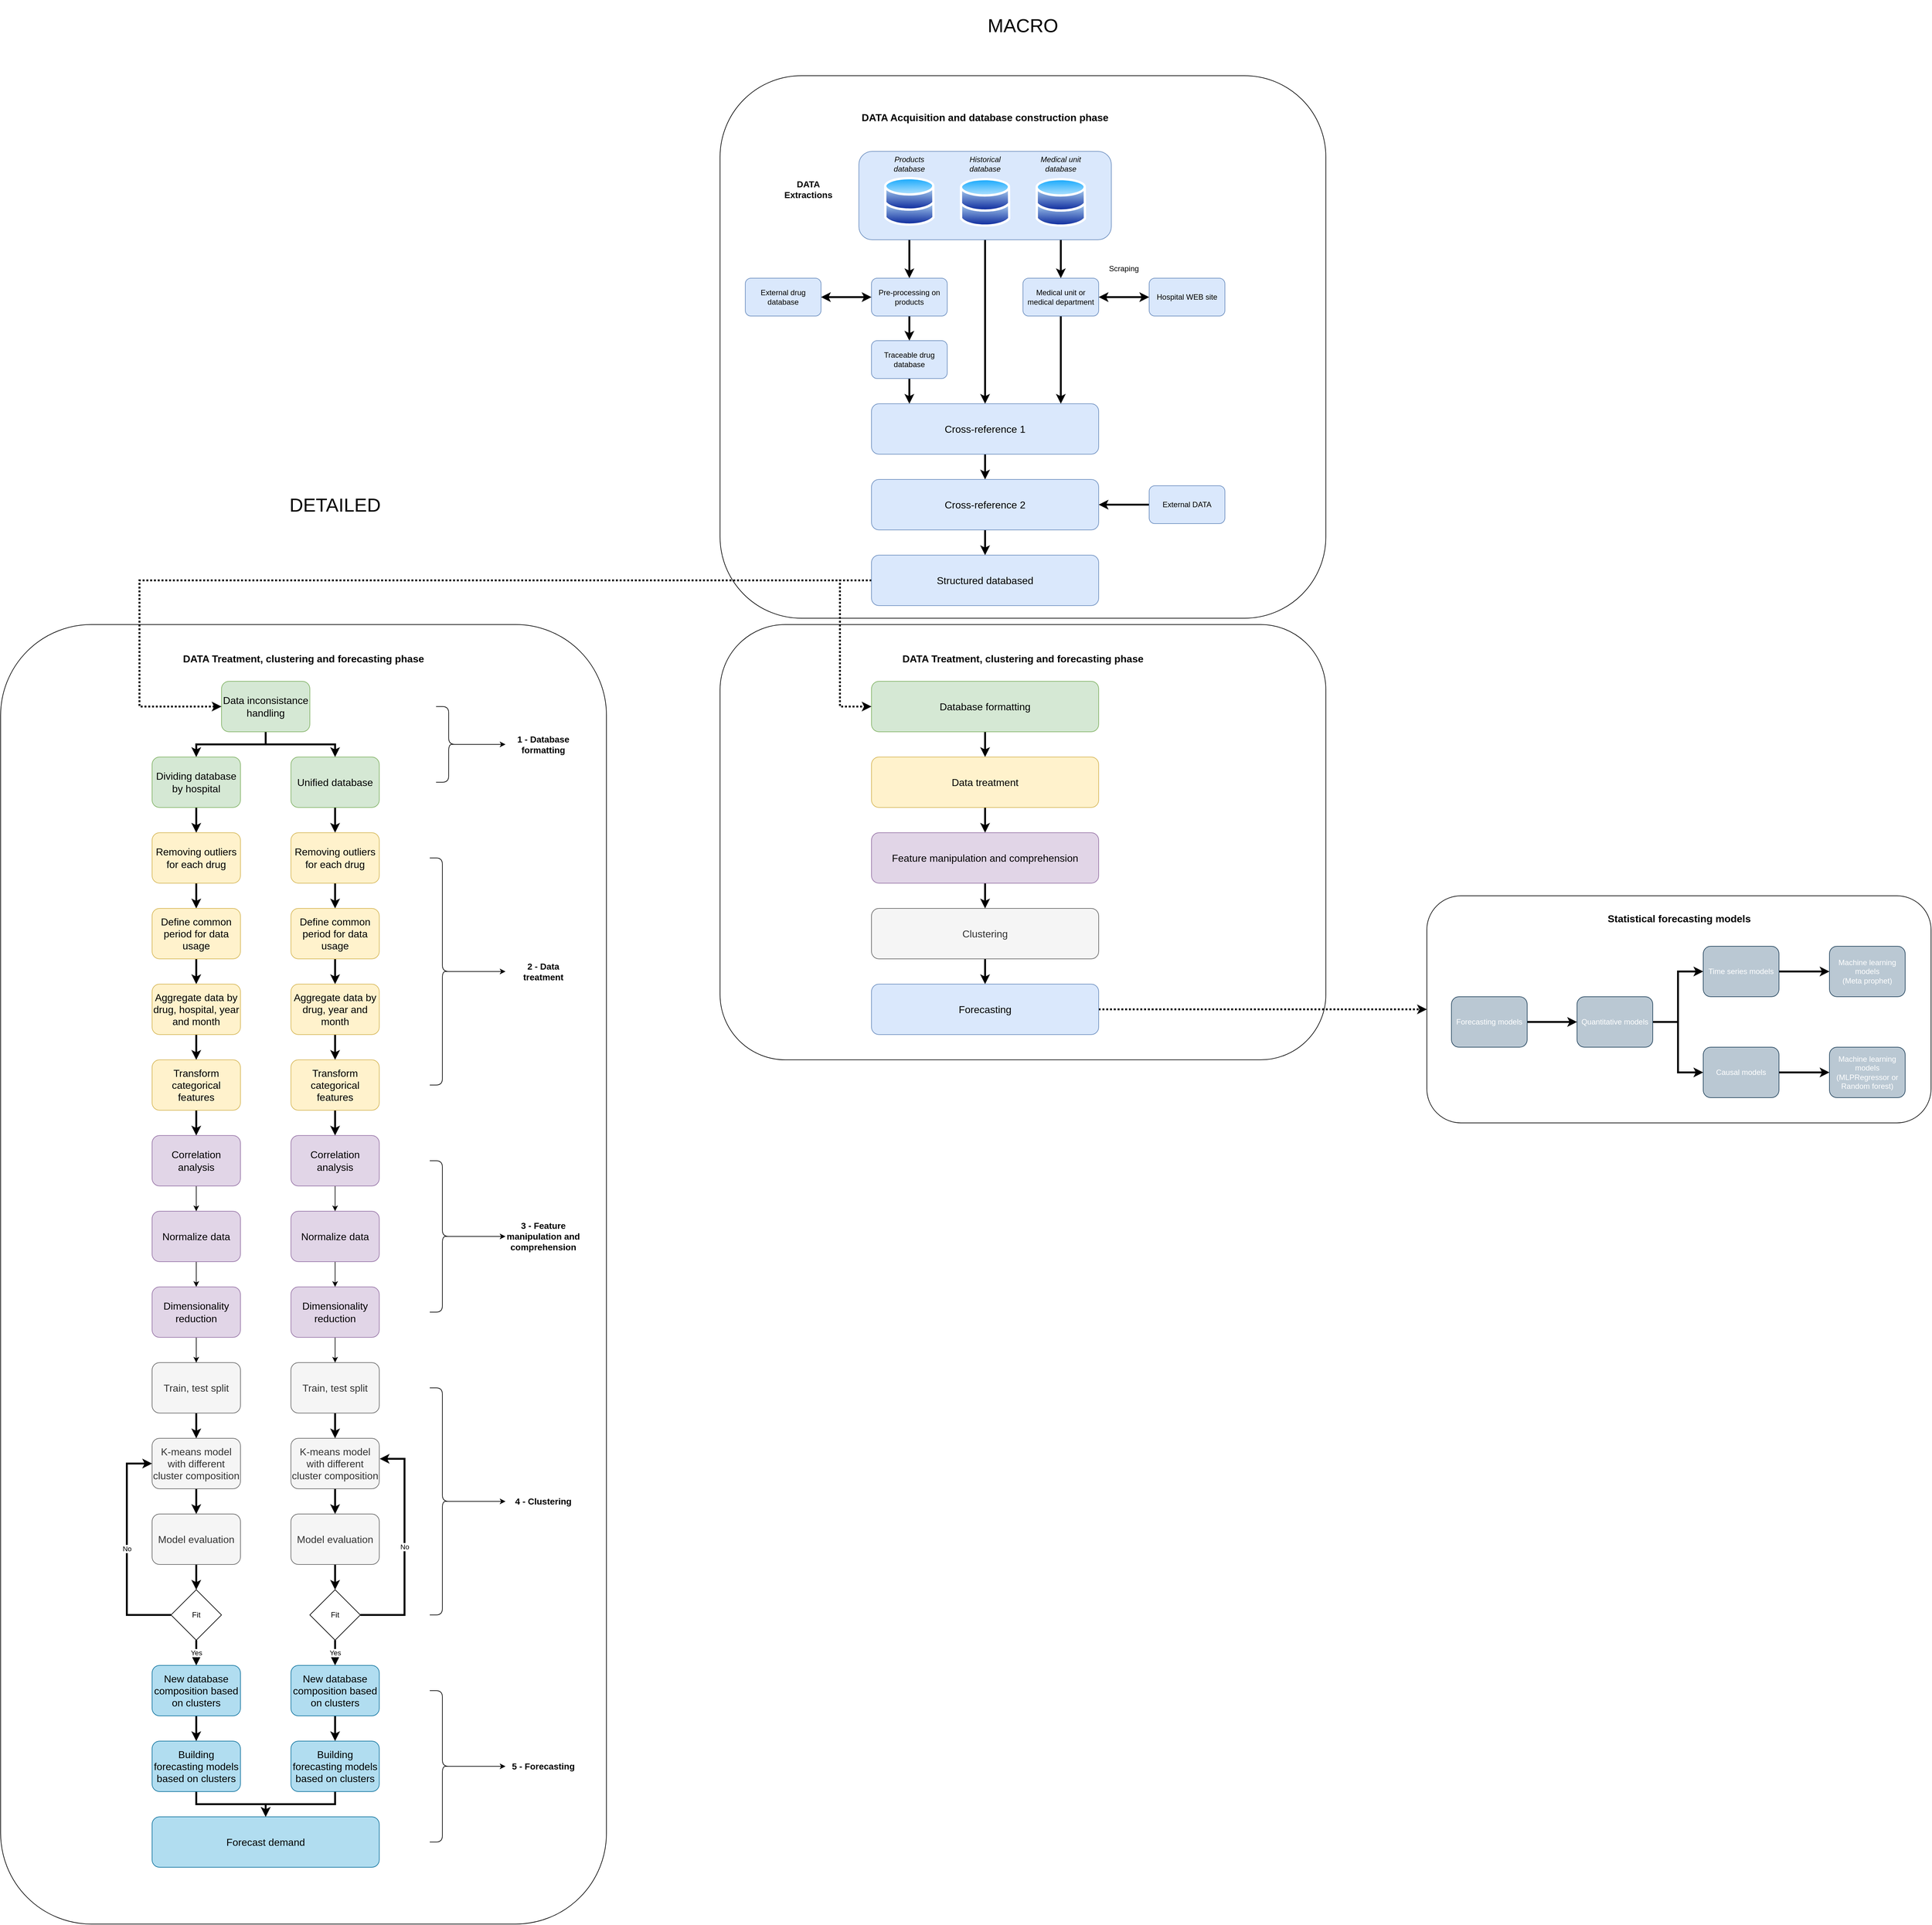 <mxfile version="21.3.8" type="github">
  <diagram name="Page-1" id="t-_hDB9_bV7U9jZggCBl">
    <mxGraphModel dx="3187" dy="2867" grid="1" gridSize="10" guides="1" tooltips="1" connect="1" arrows="1" fold="1" page="1" pageScale="1" pageWidth="827" pageHeight="1169" math="0" shadow="0">
      <root>
        <mxCell id="0" />
        <mxCell id="1" parent="0" />
        <mxCell id="yNCobiBItM3J3ok3ksJP-16" value="" style="rounded=1;whiteSpace=wrap;html=1;" vertex="1" parent="1">
          <mxGeometry x="2400" y="1340" width="799" height="360" as="geometry" />
        </mxCell>
        <mxCell id="TOSCLhitm1Dqb9ZpTsh4-42" value="" style="rounded=1;whiteSpace=wrap;html=1;" parent="1" vertex="1">
          <mxGeometry x="1280" y="910" width="960" height="690" as="geometry" />
        </mxCell>
        <mxCell id="SHqvhm3qR2kiJbIXEdHi-139" value="" style="rounded=1;whiteSpace=wrap;html=1;" parent="1" vertex="1">
          <mxGeometry x="140" y="910" width="960" height="2060" as="geometry" />
        </mxCell>
        <mxCell id="SHqvhm3qR2kiJbIXEdHi-40" style="edgeStyle=orthogonalEdgeStyle;rounded=0;orthogonalLoop=1;jettySize=auto;html=1;entryX=0.5;entryY=0;entryDx=0;entryDy=0;strokeWidth=3;" parent="1" source="SHqvhm3qR2kiJbIXEdHi-19" target="SHqvhm3qR2kiJbIXEdHi-35" edge="1">
          <mxGeometry relative="1" as="geometry" />
        </mxCell>
        <mxCell id="SHqvhm3qR2kiJbIXEdHi-19" value="Dividing database by hospital" style="rounded=1;whiteSpace=wrap;html=1;fontSize=16;fillColor=#d5e8d4;strokeColor=#82b366;" parent="1" vertex="1">
          <mxGeometry x="380" y="1120" width="140" height="80" as="geometry" />
        </mxCell>
        <mxCell id="SHqvhm3qR2kiJbIXEdHi-46" style="edgeStyle=orthogonalEdgeStyle;rounded=0;orthogonalLoop=1;jettySize=auto;html=1;strokeWidth=3;" parent="1" source="SHqvhm3qR2kiJbIXEdHi-29" target="SHqvhm3qR2kiJbIXEdHi-38" edge="1">
          <mxGeometry relative="1" as="geometry" />
        </mxCell>
        <mxCell id="SHqvhm3qR2kiJbIXEdHi-29" value="Unified database" style="rounded=1;whiteSpace=wrap;html=1;fontSize=16;fillColor=#d5e8d4;strokeColor=#82b366;" parent="1" vertex="1">
          <mxGeometry x="600" y="1120" width="140" height="80" as="geometry" />
        </mxCell>
        <mxCell id="SHqvhm3qR2kiJbIXEdHi-31" style="edgeStyle=orthogonalEdgeStyle;rounded=0;orthogonalLoop=1;jettySize=auto;html=1;exitX=0.5;exitY=1;exitDx=0;exitDy=0;" parent="1" source="SHqvhm3qR2kiJbIXEdHi-29" target="SHqvhm3qR2kiJbIXEdHi-29" edge="1">
          <mxGeometry relative="1" as="geometry" />
        </mxCell>
        <mxCell id="SHqvhm3qR2kiJbIXEdHi-78" style="edgeStyle=orthogonalEdgeStyle;rounded=0;orthogonalLoop=1;jettySize=auto;html=1;strokeWidth=3;" parent="1" source="SHqvhm3qR2kiJbIXEdHi-35" target="SHqvhm3qR2kiJbIXEdHi-50" edge="1">
          <mxGeometry relative="1" as="geometry" />
        </mxCell>
        <mxCell id="SHqvhm3qR2kiJbIXEdHi-35" value="Removing outliers for each drug" style="rounded=1;whiteSpace=wrap;html=1;fontSize=16;fillColor=#fff2cc;strokeColor=#d6b656;" parent="1" vertex="1">
          <mxGeometry x="380" y="1240" width="140" height="80" as="geometry" />
        </mxCell>
        <mxCell id="SHqvhm3qR2kiJbIXEdHi-77" style="edgeStyle=orthogonalEdgeStyle;rounded=0;orthogonalLoop=1;jettySize=auto;html=1;entryX=0.5;entryY=0;entryDx=0;entryDy=0;strokeWidth=3;" parent="1" source="SHqvhm3qR2kiJbIXEdHi-38" target="SHqvhm3qR2kiJbIXEdHi-51" edge="1">
          <mxGeometry relative="1" as="geometry" />
        </mxCell>
        <mxCell id="SHqvhm3qR2kiJbIXEdHi-38" value="Removing outliers for each drug" style="rounded=1;whiteSpace=wrap;html=1;fontSize=16;fillColor=#fff2cc;strokeColor=#d6b656;" parent="1" vertex="1">
          <mxGeometry x="600" y="1240" width="140" height="80" as="geometry" />
        </mxCell>
        <mxCell id="SHqvhm3qR2kiJbIXEdHi-43" style="edgeStyle=orthogonalEdgeStyle;rounded=0;orthogonalLoop=1;jettySize=auto;html=1;strokeWidth=3;" parent="1" source="SHqvhm3qR2kiJbIXEdHi-41" target="SHqvhm3qR2kiJbIXEdHi-19" edge="1">
          <mxGeometry relative="1" as="geometry" />
        </mxCell>
        <mxCell id="SHqvhm3qR2kiJbIXEdHi-44" style="edgeStyle=orthogonalEdgeStyle;rounded=0;orthogonalLoop=1;jettySize=auto;html=1;entryX=0.5;entryY=0;entryDx=0;entryDy=0;strokeWidth=3;" parent="1" source="SHqvhm3qR2kiJbIXEdHi-41" target="SHqvhm3qR2kiJbIXEdHi-29" edge="1">
          <mxGeometry relative="1" as="geometry" />
        </mxCell>
        <mxCell id="SHqvhm3qR2kiJbIXEdHi-41" value="Data inconsistance handling" style="rounded=1;whiteSpace=wrap;html=1;fontSize=16;fillColor=#d5e8d4;strokeColor=#82b366;" parent="1" vertex="1">
          <mxGeometry x="490" y="1000" width="140" height="80" as="geometry" />
        </mxCell>
        <mxCell id="bCkLxKvPBURnQj97gKr4-2" style="edgeStyle=orthogonalEdgeStyle;rounded=0;orthogonalLoop=1;jettySize=auto;html=1;strokeWidth=3;" parent="1" source="SHqvhm3qR2kiJbIXEdHi-45" target="bCkLxKvPBURnQj97gKr4-1" edge="1">
          <mxGeometry relative="1" as="geometry" />
        </mxCell>
        <mxCell id="SHqvhm3qR2kiJbIXEdHi-45" value="Transform categorical features" style="rounded=1;whiteSpace=wrap;html=1;fontSize=16;fillColor=#fff2cc;strokeColor=#d6b656;" parent="1" vertex="1">
          <mxGeometry x="380" y="1600" width="140" height="80" as="geometry" />
        </mxCell>
        <mxCell id="bCkLxKvPBURnQj97gKr4-5" style="edgeStyle=orthogonalEdgeStyle;rounded=0;orthogonalLoop=1;jettySize=auto;html=1;strokeWidth=3;entryX=0.5;entryY=0;entryDx=0;entryDy=0;" parent="1" source="SHqvhm3qR2kiJbIXEdHi-48" target="bCkLxKvPBURnQj97gKr4-4" edge="1">
          <mxGeometry relative="1" as="geometry">
            <mxPoint x="670" y="1710" as="targetPoint" />
          </mxGeometry>
        </mxCell>
        <mxCell id="SHqvhm3qR2kiJbIXEdHi-48" value="Transform categorical features" style="rounded=1;whiteSpace=wrap;html=1;fontSize=16;fillColor=#fff2cc;strokeColor=#d6b656;" parent="1" vertex="1">
          <mxGeometry x="600" y="1600" width="140" height="80" as="geometry" />
        </mxCell>
        <mxCell id="SHqvhm3qR2kiJbIXEdHi-64" style="edgeStyle=orthogonalEdgeStyle;rounded=0;orthogonalLoop=1;jettySize=auto;html=1;entryX=0.5;entryY=0;entryDx=0;entryDy=0;strokeWidth=3;" parent="1" source="SHqvhm3qR2kiJbIXEdHi-50" target="SHqvhm3qR2kiJbIXEdHi-60" edge="1">
          <mxGeometry relative="1" as="geometry" />
        </mxCell>
        <mxCell id="SHqvhm3qR2kiJbIXEdHi-50" value="Define common period for data usage" style="rounded=1;whiteSpace=wrap;html=1;fontSize=16;fillColor=#fff2cc;strokeColor=#d6b656;" parent="1" vertex="1">
          <mxGeometry x="380" y="1360" width="140" height="80" as="geometry" />
        </mxCell>
        <mxCell id="SHqvhm3qR2kiJbIXEdHi-66" style="edgeStyle=orthogonalEdgeStyle;rounded=0;orthogonalLoop=1;jettySize=auto;html=1;entryX=0.5;entryY=0;entryDx=0;entryDy=0;strokeWidth=3;" parent="1" source="SHqvhm3qR2kiJbIXEdHi-51" target="SHqvhm3qR2kiJbIXEdHi-65" edge="1">
          <mxGeometry relative="1" as="geometry" />
        </mxCell>
        <mxCell id="SHqvhm3qR2kiJbIXEdHi-51" value="Define common period for data usage" style="rounded=1;whiteSpace=wrap;html=1;fontSize=16;fillColor=#fff2cc;strokeColor=#d6b656;" parent="1" vertex="1">
          <mxGeometry x="600" y="1360" width="140" height="80" as="geometry" />
        </mxCell>
        <mxCell id="SHqvhm3qR2kiJbIXEdHi-82" style="edgeStyle=orthogonalEdgeStyle;rounded=0;orthogonalLoop=1;jettySize=auto;html=1;entryX=0.5;entryY=0;entryDx=0;entryDy=0;strokeWidth=3;" parent="1" source="SHqvhm3qR2kiJbIXEdHi-60" target="SHqvhm3qR2kiJbIXEdHi-45" edge="1">
          <mxGeometry relative="1" as="geometry" />
        </mxCell>
        <mxCell id="SHqvhm3qR2kiJbIXEdHi-60" value="Aggregate data by drug, hospital, year and month" style="rounded=1;whiteSpace=wrap;html=1;fontSize=16;fillColor=#fff2cc;strokeColor=#d6b656;" parent="1" vertex="1">
          <mxGeometry x="380" y="1480" width="140" height="80" as="geometry" />
        </mxCell>
        <mxCell id="SHqvhm3qR2kiJbIXEdHi-83" style="edgeStyle=orthogonalEdgeStyle;rounded=0;orthogonalLoop=1;jettySize=auto;html=1;strokeWidth=3;" parent="1" source="SHqvhm3qR2kiJbIXEdHi-65" target="SHqvhm3qR2kiJbIXEdHi-48" edge="1">
          <mxGeometry relative="1" as="geometry" />
        </mxCell>
        <mxCell id="SHqvhm3qR2kiJbIXEdHi-65" value="Aggregate data by drug, year and month" style="rounded=1;whiteSpace=wrap;html=1;fontSize=16;fillColor=#fff2cc;strokeColor=#d6b656;" parent="1" vertex="1">
          <mxGeometry x="600" y="1480" width="140" height="80" as="geometry" />
        </mxCell>
        <mxCell id="TvscWtppMxDBSj-NU7g7-3" style="edgeStyle=orthogonalEdgeStyle;rounded=0;orthogonalLoop=1;jettySize=auto;html=1;" parent="1" source="SHqvhm3qR2kiJbIXEdHi-71" target="bCkLxKvPBURnQj97gKr4-6" edge="1">
          <mxGeometry relative="1" as="geometry" />
        </mxCell>
        <mxCell id="SHqvhm3qR2kiJbIXEdHi-71" value="Normalize data" style="rounded=1;whiteSpace=wrap;html=1;fontSize=16;fillColor=#e1d5e7;strokeColor=#9673a6;" parent="1" vertex="1">
          <mxGeometry x="380" y="1840" width="140" height="80" as="geometry" />
        </mxCell>
        <mxCell id="TvscWtppMxDBSj-NU7g7-5" style="edgeStyle=orthogonalEdgeStyle;rounded=0;orthogonalLoop=1;jettySize=auto;html=1;" parent="1" source="SHqvhm3qR2kiJbIXEdHi-75" target="bCkLxKvPBURnQj97gKr4-7" edge="1">
          <mxGeometry relative="1" as="geometry" />
        </mxCell>
        <mxCell id="SHqvhm3qR2kiJbIXEdHi-75" value="Normalize data" style="rounded=1;whiteSpace=wrap;html=1;fontSize=16;fillColor=#e1d5e7;strokeColor=#9673a6;" parent="1" vertex="1">
          <mxGeometry x="600" y="1840" width="140" height="80" as="geometry" />
        </mxCell>
        <mxCell id="SHqvhm3qR2kiJbIXEdHi-91" style="edgeStyle=orthogonalEdgeStyle;rounded=0;orthogonalLoop=1;jettySize=auto;html=1;entryX=0.5;entryY=0;entryDx=0;entryDy=0;strokeWidth=3;" parent="1" source="SHqvhm3qR2kiJbIXEdHi-80" target="SHqvhm3qR2kiJbIXEdHi-88" edge="1">
          <mxGeometry relative="1" as="geometry" />
        </mxCell>
        <mxCell id="SHqvhm3qR2kiJbIXEdHi-80" value="Train, test split" style="rounded=1;whiteSpace=wrap;html=1;fontSize=16;fillColor=#f5f5f5;strokeColor=#666666;fontColor=#333333;" parent="1" vertex="1">
          <mxGeometry x="380" y="2080" width="140" height="80" as="geometry" />
        </mxCell>
        <mxCell id="SHqvhm3qR2kiJbIXEdHi-90" style="edgeStyle=orthogonalEdgeStyle;rounded=0;orthogonalLoop=1;jettySize=auto;html=1;entryX=0.5;entryY=0;entryDx=0;entryDy=0;strokeWidth=3;" parent="1" source="SHqvhm3qR2kiJbIXEdHi-81" target="SHqvhm3qR2kiJbIXEdHi-89" edge="1">
          <mxGeometry relative="1" as="geometry" />
        </mxCell>
        <mxCell id="SHqvhm3qR2kiJbIXEdHi-81" value="Train, test split" style="rounded=1;whiteSpace=wrap;html=1;fontSize=16;fillColor=#f5f5f5;strokeColor=#666666;fontColor=#333333;" parent="1" vertex="1">
          <mxGeometry x="600" y="2080" width="140" height="80" as="geometry" />
        </mxCell>
        <mxCell id="SHqvhm3qR2kiJbIXEdHi-93" style="edgeStyle=orthogonalEdgeStyle;rounded=0;orthogonalLoop=1;jettySize=auto;html=1;strokeWidth=3;" parent="1" source="SHqvhm3qR2kiJbIXEdHi-88" target="SHqvhm3qR2kiJbIXEdHi-92" edge="1">
          <mxGeometry relative="1" as="geometry" />
        </mxCell>
        <mxCell id="SHqvhm3qR2kiJbIXEdHi-88" value="K-means model with different cluster composition" style="rounded=1;whiteSpace=wrap;html=1;fontSize=16;fillColor=#f5f5f5;strokeColor=#666666;fontColor=#333333;" parent="1" vertex="1">
          <mxGeometry x="380" y="2200" width="140" height="80" as="geometry" />
        </mxCell>
        <mxCell id="SHqvhm3qR2kiJbIXEdHi-98" style="edgeStyle=orthogonalEdgeStyle;rounded=0;orthogonalLoop=1;jettySize=auto;html=1;entryX=0.5;entryY=0;entryDx=0;entryDy=0;strokeWidth=3;" parent="1" source="SHqvhm3qR2kiJbIXEdHi-89" target="SHqvhm3qR2kiJbIXEdHi-97" edge="1">
          <mxGeometry relative="1" as="geometry" />
        </mxCell>
        <mxCell id="SHqvhm3qR2kiJbIXEdHi-89" value="K-means model with different cluster composition" style="rounded=1;whiteSpace=wrap;html=1;fontSize=16;fillColor=#f5f5f5;strokeColor=#666666;fontColor=#333333;" parent="1" vertex="1">
          <mxGeometry x="600" y="2200" width="140" height="80" as="geometry" />
        </mxCell>
        <mxCell id="SHqvhm3qR2kiJbIXEdHi-102" style="edgeStyle=orthogonalEdgeStyle;rounded=0;orthogonalLoop=1;jettySize=auto;html=1;entryX=0.5;entryY=0;entryDx=0;entryDy=0;strokeWidth=3;" parent="1" source="SHqvhm3qR2kiJbIXEdHi-92" target="SHqvhm3qR2kiJbIXEdHi-99" edge="1">
          <mxGeometry relative="1" as="geometry" />
        </mxCell>
        <mxCell id="SHqvhm3qR2kiJbIXEdHi-92" value="Model evaluation" style="rounded=1;whiteSpace=wrap;html=1;fontSize=16;fillColor=#f5f5f5;strokeColor=#666666;fontColor=#333333;" parent="1" vertex="1">
          <mxGeometry x="380" y="2320" width="140" height="80" as="geometry" />
        </mxCell>
        <mxCell id="SHqvhm3qR2kiJbIXEdHi-101" style="edgeStyle=orthogonalEdgeStyle;rounded=0;orthogonalLoop=1;jettySize=auto;html=1;strokeWidth=3;" parent="1" source="SHqvhm3qR2kiJbIXEdHi-97" target="SHqvhm3qR2kiJbIXEdHi-100" edge="1">
          <mxGeometry relative="1" as="geometry" />
        </mxCell>
        <mxCell id="SHqvhm3qR2kiJbIXEdHi-97" value="Model evaluation" style="rounded=1;whiteSpace=wrap;html=1;fontSize=16;fillColor=#f5f5f5;strokeColor=#666666;fontColor=#333333;" parent="1" vertex="1">
          <mxGeometry x="600" y="2320" width="140" height="80" as="geometry" />
        </mxCell>
        <mxCell id="SHqvhm3qR2kiJbIXEdHi-103" value="No" style="edgeStyle=orthogonalEdgeStyle;rounded=0;orthogonalLoop=1;jettySize=auto;html=1;entryX=0;entryY=0.5;entryDx=0;entryDy=0;strokeWidth=3;" parent="1" source="SHqvhm3qR2kiJbIXEdHi-99" target="SHqvhm3qR2kiJbIXEdHi-88" edge="1">
          <mxGeometry relative="1" as="geometry">
            <Array as="points">
              <mxPoint x="340" y="2480" />
              <mxPoint x="340" y="2240" />
            </Array>
          </mxGeometry>
        </mxCell>
        <mxCell id="SHqvhm3qR2kiJbIXEdHi-106" value="Yes" style="edgeStyle=orthogonalEdgeStyle;rounded=0;orthogonalLoop=1;jettySize=auto;html=1;entryX=0.5;entryY=0;entryDx=0;entryDy=0;strokeWidth=3;" parent="1" source="SHqvhm3qR2kiJbIXEdHi-99" target="SHqvhm3qR2kiJbIXEdHi-105" edge="1">
          <mxGeometry relative="1" as="geometry" />
        </mxCell>
        <mxCell id="SHqvhm3qR2kiJbIXEdHi-99" value="Fit" style="rhombus;whiteSpace=wrap;html=1;" parent="1" vertex="1">
          <mxGeometry x="410" y="2440" width="80" height="80" as="geometry" />
        </mxCell>
        <mxCell id="SHqvhm3qR2kiJbIXEdHi-104" value="No" style="edgeStyle=orthogonalEdgeStyle;rounded=0;orthogonalLoop=1;jettySize=auto;html=1;entryX=1.005;entryY=0.406;entryDx=0;entryDy=0;entryPerimeter=0;strokeWidth=3;" parent="1" source="SHqvhm3qR2kiJbIXEdHi-100" target="SHqvhm3qR2kiJbIXEdHi-89" edge="1">
          <mxGeometry relative="1" as="geometry">
            <Array as="points">
              <mxPoint x="780" y="2480" />
              <mxPoint x="780" y="2233" />
            </Array>
          </mxGeometry>
        </mxCell>
        <mxCell id="SHqvhm3qR2kiJbIXEdHi-108" value="Yes" style="edgeStyle=orthogonalEdgeStyle;rounded=0;orthogonalLoop=1;jettySize=auto;html=1;strokeWidth=3;" parent="1" source="SHqvhm3qR2kiJbIXEdHi-100" target="SHqvhm3qR2kiJbIXEdHi-107" edge="1">
          <mxGeometry relative="1" as="geometry" />
        </mxCell>
        <mxCell id="SHqvhm3qR2kiJbIXEdHi-100" value="Fit" style="rhombus;whiteSpace=wrap;html=1;" parent="1" vertex="1">
          <mxGeometry x="630" y="2440" width="80" height="80" as="geometry" />
        </mxCell>
        <mxCell id="SHqvhm3qR2kiJbIXEdHi-110" style="edgeStyle=orthogonalEdgeStyle;rounded=0;orthogonalLoop=1;jettySize=auto;html=1;entryX=0.5;entryY=0;entryDx=0;entryDy=0;strokeWidth=3;" parent="1" source="SHqvhm3qR2kiJbIXEdHi-105" target="SHqvhm3qR2kiJbIXEdHi-109" edge="1">
          <mxGeometry relative="1" as="geometry" />
        </mxCell>
        <mxCell id="SHqvhm3qR2kiJbIXEdHi-105" value="New database composition based on clusters" style="rounded=1;whiteSpace=wrap;html=1;fontSize=16;fillColor=#b1ddf0;strokeColor=#10739e;" parent="1" vertex="1">
          <mxGeometry x="380" y="2560" width="140" height="80" as="geometry" />
        </mxCell>
        <mxCell id="SHqvhm3qR2kiJbIXEdHi-112" style="edgeStyle=orthogonalEdgeStyle;rounded=0;orthogonalLoop=1;jettySize=auto;html=1;strokeWidth=3;" parent="1" source="SHqvhm3qR2kiJbIXEdHi-107" target="SHqvhm3qR2kiJbIXEdHi-111" edge="1">
          <mxGeometry relative="1" as="geometry" />
        </mxCell>
        <mxCell id="SHqvhm3qR2kiJbIXEdHi-107" value="New database composition based on clusters" style="rounded=1;whiteSpace=wrap;html=1;fontSize=16;fillColor=#b1ddf0;strokeColor=#10739e;" parent="1" vertex="1">
          <mxGeometry x="600" y="2560" width="140" height="80" as="geometry" />
        </mxCell>
        <mxCell id="SHqvhm3qR2kiJbIXEdHi-115" style="edgeStyle=orthogonalEdgeStyle;rounded=0;orthogonalLoop=1;jettySize=auto;html=1;entryX=0.5;entryY=0;entryDx=0;entryDy=0;strokeWidth=3;" parent="1" source="SHqvhm3qR2kiJbIXEdHi-109" target="SHqvhm3qR2kiJbIXEdHi-113" edge="1">
          <mxGeometry relative="1" as="geometry" />
        </mxCell>
        <mxCell id="SHqvhm3qR2kiJbIXEdHi-109" value="Building forecasting models based on clusters" style="rounded=1;whiteSpace=wrap;html=1;fontSize=16;fillColor=#b1ddf0;strokeColor=#10739e;" parent="1" vertex="1">
          <mxGeometry x="380" y="2680" width="140" height="80" as="geometry" />
        </mxCell>
        <mxCell id="SHqvhm3qR2kiJbIXEdHi-114" style="edgeStyle=orthogonalEdgeStyle;rounded=0;orthogonalLoop=1;jettySize=auto;html=1;strokeWidth=3;" parent="1" source="SHqvhm3qR2kiJbIXEdHi-111" target="SHqvhm3qR2kiJbIXEdHi-113" edge="1">
          <mxGeometry relative="1" as="geometry" />
        </mxCell>
        <mxCell id="SHqvhm3qR2kiJbIXEdHi-111" value="Building forecasting models based on clusters" style="rounded=1;whiteSpace=wrap;html=1;fontSize=16;fillColor=#b1ddf0;strokeColor=#10739e;" parent="1" vertex="1">
          <mxGeometry x="600" y="2680" width="140" height="80" as="geometry" />
        </mxCell>
        <mxCell id="SHqvhm3qR2kiJbIXEdHi-113" value="Forecast demand" style="rounded=1;whiteSpace=wrap;html=1;fontSize=16;fillColor=#b1ddf0;strokeColor=#10739e;" parent="1" vertex="1">
          <mxGeometry x="380" y="2800" width="360" height="80" as="geometry" />
        </mxCell>
        <mxCell id="SHqvhm3qR2kiJbIXEdHi-118" value="1 - Database formatting" style="text;html=1;strokeColor=none;fillColor=none;align=center;verticalAlign=middle;whiteSpace=wrap;rounded=0;fontSize=14;fontStyle=1" parent="1" vertex="1">
          <mxGeometry x="940" y="1080" width="120" height="40" as="geometry" />
        </mxCell>
        <mxCell id="SHqvhm3qR2kiJbIXEdHi-122" value="" style="shape=curlyBracket;whiteSpace=wrap;html=1;rounded=1;flipH=1;labelPosition=right;verticalLabelPosition=middle;align=left;verticalAlign=middle;" parent="1" vertex="1">
          <mxGeometry x="820" y="1280" width="40" height="360" as="geometry" />
        </mxCell>
        <mxCell id="SHqvhm3qR2kiJbIXEdHi-123" value="2 - Data treatment" style="text;html=1;strokeColor=none;fillColor=none;align=center;verticalAlign=middle;whiteSpace=wrap;rounded=0;fontSize=14;fontStyle=1" parent="1" vertex="1">
          <mxGeometry x="940" y="1440" width="120" height="40" as="geometry" />
        </mxCell>
        <mxCell id="SHqvhm3qR2kiJbIXEdHi-124" style="edgeStyle=orthogonalEdgeStyle;rounded=0;orthogonalLoop=1;jettySize=auto;html=1;exitX=0.1;exitY=0.5;exitDx=0;exitDy=0;exitPerimeter=0;entryX=0;entryY=0.5;entryDx=0;entryDy=0;" parent="1" source="SHqvhm3qR2kiJbIXEdHi-122" target="SHqvhm3qR2kiJbIXEdHi-123" edge="1">
          <mxGeometry relative="1" as="geometry">
            <mxPoint x="710" y="1170" as="sourcePoint" />
            <mxPoint x="910" y="1170" as="targetPoint" />
          </mxGeometry>
        </mxCell>
        <mxCell id="SHqvhm3qR2kiJbIXEdHi-125" value="" style="shape=curlyBracket;whiteSpace=wrap;html=1;rounded=1;flipH=1;labelPosition=right;verticalLabelPosition=middle;align=left;verticalAlign=middle;" parent="1" vertex="1">
          <mxGeometry x="830" y="1040" width="40" height="120" as="geometry" />
        </mxCell>
        <mxCell id="SHqvhm3qR2kiJbIXEdHi-126" style="edgeStyle=orthogonalEdgeStyle;rounded=0;orthogonalLoop=1;jettySize=auto;html=1;exitX=0.1;exitY=0.5;exitDx=0;exitDy=0;exitPerimeter=0;" parent="1" source="SHqvhm3qR2kiJbIXEdHi-125" target="SHqvhm3qR2kiJbIXEdHi-118" edge="1">
          <mxGeometry relative="1" as="geometry">
            <mxPoint x="866" y="1470" as="sourcePoint" />
            <mxPoint x="950" y="1470" as="targetPoint" />
          </mxGeometry>
        </mxCell>
        <mxCell id="SHqvhm3qR2kiJbIXEdHi-127" value="" style="shape=curlyBracket;whiteSpace=wrap;html=1;rounded=1;flipH=1;labelPosition=right;verticalLabelPosition=middle;align=left;verticalAlign=middle;" parent="1" vertex="1">
          <mxGeometry x="820" y="2120" width="40" height="360" as="geometry" />
        </mxCell>
        <mxCell id="SHqvhm3qR2kiJbIXEdHi-129" value="4 - Clustering" style="text;html=1;strokeColor=none;fillColor=none;align=center;verticalAlign=middle;whiteSpace=wrap;rounded=0;fontSize=14;fontStyle=1" parent="1" vertex="1">
          <mxGeometry x="940" y="2280" width="120" height="40" as="geometry" />
        </mxCell>
        <mxCell id="SHqvhm3qR2kiJbIXEdHi-130" style="edgeStyle=orthogonalEdgeStyle;rounded=0;orthogonalLoop=1;jettySize=auto;html=1;exitX=0.1;exitY=0.5;exitDx=0;exitDy=0;exitPerimeter=0;" parent="1" source="SHqvhm3qR2kiJbIXEdHi-127" target="SHqvhm3qR2kiJbIXEdHi-129" edge="1">
          <mxGeometry relative="1" as="geometry">
            <mxPoint x="866" y="1710" as="sourcePoint" />
            <mxPoint x="950" y="1710" as="targetPoint" />
          </mxGeometry>
        </mxCell>
        <mxCell id="SHqvhm3qR2kiJbIXEdHi-131" value="" style="shape=curlyBracket;whiteSpace=wrap;html=1;rounded=1;flipH=1;labelPosition=right;verticalLabelPosition=middle;align=left;verticalAlign=middle;" parent="1" vertex="1">
          <mxGeometry x="820" y="2600" width="40" height="240" as="geometry" />
        </mxCell>
        <mxCell id="SHqvhm3qR2kiJbIXEdHi-132" value="5 - Forecasting" style="text;html=1;strokeColor=none;fillColor=none;align=center;verticalAlign=middle;whiteSpace=wrap;rounded=0;fontSize=14;fontStyle=1" parent="1" vertex="1">
          <mxGeometry x="940" y="2700" width="120" height="40" as="geometry" />
        </mxCell>
        <mxCell id="SHqvhm3qR2kiJbIXEdHi-133" style="edgeStyle=orthogonalEdgeStyle;rounded=0;orthogonalLoop=1;jettySize=auto;html=1;exitX=0.1;exitY=0.5;exitDx=0;exitDy=0;exitPerimeter=0;" parent="1" source="SHqvhm3qR2kiJbIXEdHi-131" target="SHqvhm3qR2kiJbIXEdHi-132" edge="1">
          <mxGeometry relative="1" as="geometry">
            <mxPoint x="866" y="2250" as="sourcePoint" />
            <mxPoint x="950" y="2250" as="targetPoint" />
          </mxGeometry>
        </mxCell>
        <mxCell id="SHqvhm3qR2kiJbIXEdHi-140" value="DATA Treatment, clustering and forecasting phase" style="text;html=1;strokeColor=none;fillColor=none;align=center;verticalAlign=middle;whiteSpace=wrap;rounded=0;strokeWidth=1;fontSize=16;fontStyle=1" parent="1" vertex="1">
          <mxGeometry x="420" y="940" width="400" height="48.41" as="geometry" />
        </mxCell>
        <mxCell id="TvscWtppMxDBSj-NU7g7-2" style="edgeStyle=orthogonalEdgeStyle;rounded=0;orthogonalLoop=1;jettySize=auto;html=1;" parent="1" source="bCkLxKvPBURnQj97gKr4-1" target="SHqvhm3qR2kiJbIXEdHi-71" edge="1">
          <mxGeometry relative="1" as="geometry" />
        </mxCell>
        <mxCell id="bCkLxKvPBURnQj97gKr4-1" value="Correlation analysis" style="rounded=1;whiteSpace=wrap;html=1;fontSize=16;fillColor=#e1d5e7;strokeColor=#9673a6;" parent="1" vertex="1">
          <mxGeometry x="380" y="1720" width="140" height="80" as="geometry" />
        </mxCell>
        <mxCell id="TvscWtppMxDBSj-NU7g7-1" style="edgeStyle=orthogonalEdgeStyle;rounded=0;orthogonalLoop=1;jettySize=auto;html=1;" parent="1" source="bCkLxKvPBURnQj97gKr4-4" target="SHqvhm3qR2kiJbIXEdHi-75" edge="1">
          <mxGeometry relative="1" as="geometry" />
        </mxCell>
        <mxCell id="bCkLxKvPBURnQj97gKr4-4" value="Correlation analysis" style="rounded=1;whiteSpace=wrap;html=1;fontSize=16;fillColor=#e1d5e7;strokeColor=#9673a6;" parent="1" vertex="1">
          <mxGeometry x="600" y="1720" width="140" height="80" as="geometry" />
        </mxCell>
        <mxCell id="TvscWtppMxDBSj-NU7g7-4" value="" style="edgeStyle=orthogonalEdgeStyle;rounded=0;orthogonalLoop=1;jettySize=auto;html=1;" parent="1" source="bCkLxKvPBURnQj97gKr4-6" target="SHqvhm3qR2kiJbIXEdHi-80" edge="1">
          <mxGeometry relative="1" as="geometry" />
        </mxCell>
        <mxCell id="bCkLxKvPBURnQj97gKr4-6" value="Dimensionality reduction" style="rounded=1;whiteSpace=wrap;html=1;fontSize=16;fillColor=#e1d5e7;strokeColor=#9673a6;" parent="1" vertex="1">
          <mxGeometry x="380" y="1960" width="140" height="80" as="geometry" />
        </mxCell>
        <mxCell id="TvscWtppMxDBSj-NU7g7-6" style="edgeStyle=orthogonalEdgeStyle;rounded=0;orthogonalLoop=1;jettySize=auto;html=1;" parent="1" source="bCkLxKvPBURnQj97gKr4-7" target="SHqvhm3qR2kiJbIXEdHi-81" edge="1">
          <mxGeometry relative="1" as="geometry" />
        </mxCell>
        <mxCell id="bCkLxKvPBURnQj97gKr4-7" value="Dimensionality reduction" style="rounded=1;whiteSpace=wrap;html=1;fontSize=16;fillColor=#e1d5e7;strokeColor=#9673a6;" parent="1" vertex="1">
          <mxGeometry x="600" y="1960" width="140" height="80" as="geometry" />
        </mxCell>
        <mxCell id="bCkLxKvPBURnQj97gKr4-14" value="" style="shape=curlyBracket;whiteSpace=wrap;html=1;rounded=1;flipH=1;labelPosition=right;verticalLabelPosition=middle;align=left;verticalAlign=middle;" parent="1" vertex="1">
          <mxGeometry x="820" y="1760" width="40" height="240" as="geometry" />
        </mxCell>
        <mxCell id="bCkLxKvPBURnQj97gKr4-15" value="3 - Feature manipulation and comprehension" style="text;html=1;strokeColor=none;fillColor=none;align=center;verticalAlign=middle;whiteSpace=wrap;rounded=0;fontSize=14;fontStyle=1" parent="1" vertex="1">
          <mxGeometry x="940" y="1860" width="120" height="40" as="geometry" />
        </mxCell>
        <mxCell id="bCkLxKvPBURnQj97gKr4-16" style="edgeStyle=orthogonalEdgeStyle;rounded=0;orthogonalLoop=1;jettySize=auto;html=1;exitX=0.1;exitY=0.5;exitDx=0;exitDy=0;exitPerimeter=0;entryX=0;entryY=0.5;entryDx=0;entryDy=0;" parent="1" source="bCkLxKvPBURnQj97gKr4-14" target="bCkLxKvPBURnQj97gKr4-15" edge="1">
          <mxGeometry relative="1" as="geometry">
            <mxPoint x="710" y="1540" as="sourcePoint" />
            <mxPoint x="910" y="1540" as="targetPoint" />
          </mxGeometry>
        </mxCell>
        <mxCell id="TOSCLhitm1Dqb9ZpTsh4-38" style="edgeStyle=orthogonalEdgeStyle;rounded=0;orthogonalLoop=1;jettySize=auto;html=1;entryX=0.5;entryY=0;entryDx=0;entryDy=0;strokeWidth=3;" parent="1" source="TOSCLhitm1Dqb9ZpTsh4-1" target="TOSCLhitm1Dqb9ZpTsh4-2" edge="1">
          <mxGeometry relative="1" as="geometry" />
        </mxCell>
        <mxCell id="TOSCLhitm1Dqb9ZpTsh4-1" value="Database formatting" style="rounded=1;whiteSpace=wrap;html=1;fontSize=16;fillColor=#d5e8d4;strokeColor=#82b366;" parent="1" vertex="1">
          <mxGeometry x="1520" y="1000" width="360" height="80" as="geometry" />
        </mxCell>
        <mxCell id="TOSCLhitm1Dqb9ZpTsh4-39" style="edgeStyle=orthogonalEdgeStyle;rounded=0;orthogonalLoop=1;jettySize=auto;html=1;strokeWidth=3;" parent="1" source="TOSCLhitm1Dqb9ZpTsh4-2" target="TOSCLhitm1Dqb9ZpTsh4-3" edge="1">
          <mxGeometry relative="1" as="geometry" />
        </mxCell>
        <mxCell id="TOSCLhitm1Dqb9ZpTsh4-2" value="Data treatment" style="rounded=1;whiteSpace=wrap;html=1;fontSize=16;fillColor=#fff2cc;strokeColor=#d6b656;" parent="1" vertex="1">
          <mxGeometry x="1520" y="1120" width="360" height="80" as="geometry" />
        </mxCell>
        <mxCell id="TOSCLhitm1Dqb9ZpTsh4-40" style="edgeStyle=orthogonalEdgeStyle;rounded=0;orthogonalLoop=1;jettySize=auto;html=1;strokeWidth=3;" parent="1" source="TOSCLhitm1Dqb9ZpTsh4-3" target="TOSCLhitm1Dqb9ZpTsh4-4" edge="1">
          <mxGeometry relative="1" as="geometry" />
        </mxCell>
        <mxCell id="TOSCLhitm1Dqb9ZpTsh4-3" value="Feature manipulation and comprehension" style="rounded=1;whiteSpace=wrap;html=1;fontSize=16;fillColor=#e1d5e7;strokeColor=#9673a6;" parent="1" vertex="1">
          <mxGeometry x="1520" y="1240" width="360" height="80" as="geometry" />
        </mxCell>
        <mxCell id="TOSCLhitm1Dqb9ZpTsh4-41" value="" style="edgeStyle=orthogonalEdgeStyle;rounded=0;orthogonalLoop=1;jettySize=auto;html=1;strokeWidth=3;" parent="1" source="TOSCLhitm1Dqb9ZpTsh4-4" target="TOSCLhitm1Dqb9ZpTsh4-5" edge="1">
          <mxGeometry relative="1" as="geometry" />
        </mxCell>
        <mxCell id="TOSCLhitm1Dqb9ZpTsh4-4" value="Clustering" style="rounded=1;whiteSpace=wrap;html=1;fontSize=16;fillColor=#f5f5f5;strokeColor=#666666;fontColor=#333333;" parent="1" vertex="1">
          <mxGeometry x="1520" y="1360" width="360" height="80" as="geometry" />
        </mxCell>
        <mxCell id="yNCobiBItM3J3ok3ksJP-18" style="edgeStyle=orthogonalEdgeStyle;rounded=0;orthogonalLoop=1;jettySize=auto;html=1;entryX=0;entryY=0.5;entryDx=0;entryDy=0;strokeWidth=3;dashed=1;dashPattern=1 1;" edge="1" parent="1" source="TOSCLhitm1Dqb9ZpTsh4-5" target="yNCobiBItM3J3ok3ksJP-16">
          <mxGeometry relative="1" as="geometry">
            <Array as="points">
              <mxPoint x="2330" y="1520" />
              <mxPoint x="2330" y="1520" />
            </Array>
          </mxGeometry>
        </mxCell>
        <mxCell id="TOSCLhitm1Dqb9ZpTsh4-5" value="Forecasting" style="rounded=1;whiteSpace=wrap;html=1;fontSize=16;fillColor=#dae8fc;strokeColor=#6c8ebf;" parent="1" vertex="1">
          <mxGeometry x="1520" y="1480" width="360" height="80" as="geometry" />
        </mxCell>
        <mxCell id="TOSCLhitm1Dqb9ZpTsh4-6" value="" style="rounded=1;whiteSpace=wrap;html=1;" parent="1" vertex="1">
          <mxGeometry x="1280" y="40" width="960" height="860" as="geometry" />
        </mxCell>
        <mxCell id="TOSCLhitm1Dqb9ZpTsh4-7" value="DATA Extractions" style="text;html=1;strokeColor=none;fillColor=none;align=center;verticalAlign=middle;whiteSpace=wrap;rounded=0;strokeWidth=1;fontSize=14;fontStyle=1" parent="1" vertex="1">
          <mxGeometry x="1380" y="160" width="80" height="120" as="geometry" />
        </mxCell>
        <mxCell id="TOSCLhitm1Dqb9ZpTsh4-8" style="edgeStyle=orthogonalEdgeStyle;rounded=0;orthogonalLoop=1;jettySize=auto;html=1;jumpSize=6;strokeWidth=3;" parent="1" source="TOSCLhitm1Dqb9ZpTsh4-11" target="TOSCLhitm1Dqb9ZpTsh4-21" edge="1">
          <mxGeometry relative="1" as="geometry">
            <Array as="points">
              <mxPoint x="1820" y="350" />
              <mxPoint x="1820" y="350" />
            </Array>
          </mxGeometry>
        </mxCell>
        <mxCell id="TOSCLhitm1Dqb9ZpTsh4-9" style="edgeStyle=orthogonalEdgeStyle;rounded=0;orthogonalLoop=1;jettySize=auto;html=1;fontSize=11;strokeWidth=3;" parent="1" source="TOSCLhitm1Dqb9ZpTsh4-11" target="TOSCLhitm1Dqb9ZpTsh4-30" edge="1">
          <mxGeometry relative="1" as="geometry" />
        </mxCell>
        <mxCell id="TOSCLhitm1Dqb9ZpTsh4-10" style="edgeStyle=orthogonalEdgeStyle;rounded=0;orthogonalLoop=1;jettySize=auto;html=1;strokeWidth=3;" parent="1" source="TOSCLhitm1Dqb9ZpTsh4-11" target="TOSCLhitm1Dqb9ZpTsh4-19" edge="1">
          <mxGeometry relative="1" as="geometry">
            <Array as="points">
              <mxPoint x="1580" y="310" />
              <mxPoint x="1580" y="310" />
            </Array>
          </mxGeometry>
        </mxCell>
        <mxCell id="TOSCLhitm1Dqb9ZpTsh4-11" value="" style="rounded=1;whiteSpace=wrap;html=1;fillColor=#dae8fc;strokeColor=#6c8ebf;" parent="1" vertex="1">
          <mxGeometry x="1500" y="160" width="400" height="140" as="geometry" />
        </mxCell>
        <mxCell id="TOSCLhitm1Dqb9ZpTsh4-12" value="" style="image;aspect=fixed;perimeter=ellipsePerimeter;html=1;align=center;shadow=0;dashed=0;spacingTop=3;image=img/lib/active_directory/databases.svg;" parent="1" vertex="1">
          <mxGeometry x="1540" y="200" width="80" height="78.41" as="geometry" />
        </mxCell>
        <mxCell id="TOSCLhitm1Dqb9ZpTsh4-13" value="" style="image;aspect=fixed;perimeter=ellipsePerimeter;html=1;align=center;shadow=0;dashed=0;spacingTop=3;image=img/lib/active_directory/databases.svg;" parent="1" vertex="1">
          <mxGeometry x="1660" y="201.59" width="80" height="78.41" as="geometry" />
        </mxCell>
        <mxCell id="TOSCLhitm1Dqb9ZpTsh4-14" value="" style="image;aspect=fixed;perimeter=ellipsePerimeter;html=1;align=center;shadow=0;dashed=0;spacingTop=3;image=img/lib/active_directory/databases.svg;" parent="1" vertex="1">
          <mxGeometry x="1780" y="201.59" width="80" height="78.41" as="geometry" />
        </mxCell>
        <mxCell id="TOSCLhitm1Dqb9ZpTsh4-15" value="&lt;i&gt;Products database&lt;/i&gt;" style="text;html=1;strokeColor=none;fillColor=none;align=center;verticalAlign=middle;whiteSpace=wrap;rounded=0;" parent="1" vertex="1">
          <mxGeometry x="1540" y="140" width="80" height="80" as="geometry" />
        </mxCell>
        <mxCell id="TOSCLhitm1Dqb9ZpTsh4-16" value="&lt;i&gt;Historical database&lt;/i&gt;" style="text;html=1;strokeColor=none;fillColor=none;align=center;verticalAlign=middle;whiteSpace=wrap;rounded=0;" parent="1" vertex="1">
          <mxGeometry x="1660" y="140" width="80" height="80" as="geometry" />
        </mxCell>
        <mxCell id="TOSCLhitm1Dqb9ZpTsh4-17" value="&lt;i&gt;Medical unit&lt;br&gt;database&lt;br&gt;&lt;/i&gt;" style="text;html=1;strokeColor=none;fillColor=none;align=center;verticalAlign=middle;whiteSpace=wrap;rounded=0;" parent="1" vertex="1">
          <mxGeometry x="1780" y="140" width="80" height="80" as="geometry" />
        </mxCell>
        <mxCell id="TOSCLhitm1Dqb9ZpTsh4-18" style="edgeStyle=orthogonalEdgeStyle;rounded=0;orthogonalLoop=1;jettySize=auto;html=1;entryX=0.5;entryY=0;entryDx=0;entryDy=0;strokeWidth=3;startArrow=none;startFill=0;" parent="1" source="TOSCLhitm1Dqb9ZpTsh4-19" target="TOSCLhitm1Dqb9ZpTsh4-28" edge="1">
          <mxGeometry relative="1" as="geometry" />
        </mxCell>
        <mxCell id="TOSCLhitm1Dqb9ZpTsh4-19" value="Pre-processing on products" style="rounded=1;whiteSpace=wrap;html=1;fillColor=#dae8fc;strokeColor=#6c8ebf;" parent="1" vertex="1">
          <mxGeometry x="1520" y="361" width="120" height="60" as="geometry" />
        </mxCell>
        <mxCell id="TOSCLhitm1Dqb9ZpTsh4-20" style="edgeStyle=orthogonalEdgeStyle;rounded=0;orthogonalLoop=1;jettySize=auto;html=1;strokeWidth=3;" parent="1" source="TOSCLhitm1Dqb9ZpTsh4-21" target="TOSCLhitm1Dqb9ZpTsh4-30" edge="1">
          <mxGeometry relative="1" as="geometry">
            <Array as="points">
              <mxPoint x="1820" y="640" />
              <mxPoint x="1820" y="640" />
            </Array>
          </mxGeometry>
        </mxCell>
        <mxCell id="TOSCLhitm1Dqb9ZpTsh4-21" value="Medical unit or medical department" style="rounded=1;whiteSpace=wrap;html=1;fillColor=#dae8fc;strokeColor=#6c8ebf;" parent="1" vertex="1">
          <mxGeometry x="1760" y="361" width="120" height="60" as="geometry" />
        </mxCell>
        <mxCell id="TOSCLhitm1Dqb9ZpTsh4-22" style="edgeStyle=orthogonalEdgeStyle;rounded=0;orthogonalLoop=1;jettySize=auto;html=1;strokeWidth=3;startArrow=classic;startFill=1;" parent="1" source="TOSCLhitm1Dqb9ZpTsh4-23" target="TOSCLhitm1Dqb9ZpTsh4-19" edge="1">
          <mxGeometry relative="1" as="geometry" />
        </mxCell>
        <mxCell id="TOSCLhitm1Dqb9ZpTsh4-23" value="External drug database" style="rounded=1;whiteSpace=wrap;html=1;fillColor=#dae8fc;strokeColor=#6c8ebf;" parent="1" vertex="1">
          <mxGeometry x="1320" y="361" width="120" height="60" as="geometry" />
        </mxCell>
        <mxCell id="TOSCLhitm1Dqb9ZpTsh4-24" value="Hospital WEB site" style="rounded=1;whiteSpace=wrap;html=1;fillColor=#dae8fc;strokeColor=#6c8ebf;" parent="1" vertex="1">
          <mxGeometry x="1960" y="361" width="120" height="60" as="geometry" />
        </mxCell>
        <mxCell id="TOSCLhitm1Dqb9ZpTsh4-25" value="" style="endArrow=classic;startArrow=classic;html=1;rounded=0;exitX=1;exitY=0.5;exitDx=0;exitDy=0;fontSize=9;startWidth=15;endWidth=15;strokeWidth=3;" parent="1" source="TOSCLhitm1Dqb9ZpTsh4-21" target="TOSCLhitm1Dqb9ZpTsh4-24" edge="1">
          <mxGeometry width="100" height="100" relative="1" as="geometry">
            <mxPoint x="1990" y="341" as="sourcePoint" />
            <mxPoint x="2090" y="241" as="targetPoint" />
          </mxGeometry>
        </mxCell>
        <mxCell id="TOSCLhitm1Dqb9ZpTsh4-26" value="Scraping" style="text;html=1;strokeColor=none;fillColor=none;align=center;verticalAlign=middle;whiteSpace=wrap;rounded=0;" parent="1" vertex="1">
          <mxGeometry x="1890" y="331" width="60" height="30" as="geometry" />
        </mxCell>
        <mxCell id="TOSCLhitm1Dqb9ZpTsh4-27" style="edgeStyle=orthogonalEdgeStyle;rounded=0;orthogonalLoop=1;jettySize=auto;html=1;strokeWidth=3;" parent="1" source="TOSCLhitm1Dqb9ZpTsh4-28" target="TOSCLhitm1Dqb9ZpTsh4-30" edge="1">
          <mxGeometry relative="1" as="geometry">
            <Array as="points">
              <mxPoint x="1580" y="550" />
              <mxPoint x="1580" y="550" />
            </Array>
          </mxGeometry>
        </mxCell>
        <mxCell id="TOSCLhitm1Dqb9ZpTsh4-28" value="Traceable drug database" style="rounded=1;whiteSpace=wrap;html=1;fillColor=#dae8fc;strokeColor=#6c8ebf;" parent="1" vertex="1">
          <mxGeometry x="1520" y="460" width="120" height="60" as="geometry" />
        </mxCell>
        <mxCell id="TOSCLhitm1Dqb9ZpTsh4-29" style="edgeStyle=orthogonalEdgeStyle;rounded=0;orthogonalLoop=1;jettySize=auto;html=1;strokeWidth=3;" parent="1" source="TOSCLhitm1Dqb9ZpTsh4-30" target="TOSCLhitm1Dqb9ZpTsh4-34" edge="1">
          <mxGeometry relative="1" as="geometry" />
        </mxCell>
        <mxCell id="TOSCLhitm1Dqb9ZpTsh4-30" value="Cross-reference 1" style="rounded=1;whiteSpace=wrap;html=1;fontSize=16;fillColor=#dae8fc;strokeColor=#6c8ebf;" parent="1" vertex="1">
          <mxGeometry x="1520" y="560" width="360" height="80" as="geometry" />
        </mxCell>
        <mxCell id="TOSCLhitm1Dqb9ZpTsh4-31" style="edgeStyle=orthogonalEdgeStyle;rounded=0;orthogonalLoop=1;jettySize=auto;html=1;strokeWidth=3;" parent="1" source="TOSCLhitm1Dqb9ZpTsh4-32" target="TOSCLhitm1Dqb9ZpTsh4-34" edge="1">
          <mxGeometry relative="1" as="geometry" />
        </mxCell>
        <mxCell id="TOSCLhitm1Dqb9ZpTsh4-32" value="External DATA" style="rounded=1;whiteSpace=wrap;html=1;fillColor=#dae8fc;strokeColor=#6c8ebf;horizontal=1;verticalAlign=middle;" parent="1" vertex="1">
          <mxGeometry x="1960" y="690" width="120" height="60" as="geometry" />
        </mxCell>
        <mxCell id="TOSCLhitm1Dqb9ZpTsh4-33" style="edgeStyle=orthogonalEdgeStyle;rounded=0;orthogonalLoop=1;jettySize=auto;html=1;entryX=0.5;entryY=0;entryDx=0;entryDy=0;strokeWidth=3;" parent="1" source="TOSCLhitm1Dqb9ZpTsh4-34" target="TOSCLhitm1Dqb9ZpTsh4-35" edge="1">
          <mxGeometry relative="1" as="geometry" />
        </mxCell>
        <mxCell id="TOSCLhitm1Dqb9ZpTsh4-34" value="Cross-reference 2" style="rounded=1;whiteSpace=wrap;html=1;fontSize=16;fillColor=#dae8fc;strokeColor=#6c8ebf;" parent="1" vertex="1">
          <mxGeometry x="1520" y="680" width="360" height="80" as="geometry" />
        </mxCell>
        <mxCell id="TOSCLhitm1Dqb9ZpTsh4-43" style="edgeStyle=orthogonalEdgeStyle;rounded=0;orthogonalLoop=1;jettySize=auto;html=1;entryX=0;entryY=0.5;entryDx=0;entryDy=0;dashed=1;dashPattern=1 1;strokeWidth=3;" parent="1" source="TOSCLhitm1Dqb9ZpTsh4-35" target="TOSCLhitm1Dqb9ZpTsh4-1" edge="1">
          <mxGeometry relative="1" as="geometry">
            <Array as="points">
              <mxPoint x="1470" y="840.0" />
              <mxPoint x="1470" y="1040" />
            </Array>
          </mxGeometry>
        </mxCell>
        <mxCell id="yNCobiBItM3J3ok3ksJP-19" style="edgeStyle=orthogonalEdgeStyle;rounded=0;orthogonalLoop=1;jettySize=auto;html=1;entryX=0;entryY=0.5;entryDx=0;entryDy=0;strokeWidth=3;dashed=1;dashPattern=1 1;" edge="1" parent="1" source="TOSCLhitm1Dqb9ZpTsh4-35" target="SHqvhm3qR2kiJbIXEdHi-41">
          <mxGeometry relative="1" as="geometry">
            <Array as="points">
              <mxPoint x="360" y="840" />
              <mxPoint x="360" y="1040" />
            </Array>
          </mxGeometry>
        </mxCell>
        <mxCell id="TOSCLhitm1Dqb9ZpTsh4-35" value="Structured databased" style="rounded=1;whiteSpace=wrap;html=1;fontSize=16;fillColor=#dae8fc;strokeColor=#6c8ebf;" parent="1" vertex="1">
          <mxGeometry x="1520" y="800" width="360" height="80" as="geometry" />
        </mxCell>
        <mxCell id="TOSCLhitm1Dqb9ZpTsh4-36" value="DATA Acquisition and database construction phase" style="text;html=1;strokeColor=none;fillColor=none;align=center;verticalAlign=middle;whiteSpace=wrap;rounded=0;strokeWidth=1;fontSize=16;fontStyle=1" parent="1" vertex="1">
          <mxGeometry x="1500" y="81.59" width="400" height="48.41" as="geometry" />
        </mxCell>
        <mxCell id="TOSCLhitm1Dqb9ZpTsh4-44" value="DATA Treatment, clustering and forecasting phase" style="text;html=1;strokeColor=none;fillColor=none;align=center;verticalAlign=middle;whiteSpace=wrap;rounded=0;strokeWidth=1;fontSize=16;fontStyle=1" parent="1" vertex="1">
          <mxGeometry x="1560" y="940" width="400" height="48.41" as="geometry" />
        </mxCell>
        <mxCell id="TOSCLhitm1Dqb9ZpTsh4-46" value="MACRO" style="text;html=1;strokeColor=none;fillColor=none;align=center;verticalAlign=middle;whiteSpace=wrap;rounded=0;fontSize=30;" parent="1" vertex="1">
          <mxGeometry x="1280" y="-80" width="960" height="80" as="geometry" />
        </mxCell>
        <mxCell id="yNCobiBItM3J3ok3ksJP-7" style="edgeStyle=orthogonalEdgeStyle;rounded=0;orthogonalLoop=1;jettySize=auto;html=1;strokeWidth=3;" edge="1" parent="1" source="yNCobiBItM3J3ok3ksJP-1" target="yNCobiBItM3J3ok3ksJP-3">
          <mxGeometry relative="1" as="geometry" />
        </mxCell>
        <mxCell id="yNCobiBItM3J3ok3ksJP-8" style="edgeStyle=orthogonalEdgeStyle;rounded=0;orthogonalLoop=1;jettySize=auto;html=1;strokeWidth=3;" edge="1" parent="1" source="yNCobiBItM3J3ok3ksJP-1" target="yNCobiBItM3J3ok3ksJP-4">
          <mxGeometry relative="1" as="geometry" />
        </mxCell>
        <mxCell id="yNCobiBItM3J3ok3ksJP-1" value="Quantitative models" style="rounded=1;whiteSpace=wrap;html=1;fillColor=#bac8d3;strokeColor=#23445d;horizontal=1;verticalAlign=middle;fontColor=#FFFFFF;" vertex="1" parent="1">
          <mxGeometry x="2638" y="1500" width="120" height="80" as="geometry" />
        </mxCell>
        <mxCell id="yNCobiBItM3J3ok3ksJP-11" style="edgeStyle=orthogonalEdgeStyle;rounded=0;orthogonalLoop=1;jettySize=auto;html=1;strokeWidth=3;" edge="1" parent="1" source="yNCobiBItM3J3ok3ksJP-3" target="yNCobiBItM3J3ok3ksJP-6">
          <mxGeometry relative="1" as="geometry" />
        </mxCell>
        <mxCell id="yNCobiBItM3J3ok3ksJP-3" value="Time series models" style="rounded=1;whiteSpace=wrap;html=1;fillColor=#bac8d3;strokeColor=#23445d;horizontal=1;verticalAlign=middle;fontColor=#FFFFFF;" vertex="1" parent="1">
          <mxGeometry x="2838" y="1420" width="120" height="80" as="geometry" />
        </mxCell>
        <mxCell id="yNCobiBItM3J3ok3ksJP-12" style="edgeStyle=orthogonalEdgeStyle;rounded=0;orthogonalLoop=1;jettySize=auto;html=1;strokeWidth=3;" edge="1" parent="1" source="yNCobiBItM3J3ok3ksJP-4" target="yNCobiBItM3J3ok3ksJP-5">
          <mxGeometry relative="1" as="geometry" />
        </mxCell>
        <mxCell id="yNCobiBItM3J3ok3ksJP-4" value="Causal models" style="rounded=1;whiteSpace=wrap;html=1;fillColor=#bac8d3;strokeColor=#23445d;horizontal=1;verticalAlign=middle;fontColor=#FFFFFF;" vertex="1" parent="1">
          <mxGeometry x="2838" y="1580" width="120" height="80" as="geometry" />
        </mxCell>
        <mxCell id="yNCobiBItM3J3ok3ksJP-5" value="Machine learning models&lt;br&gt;(MLPRegressor or Random forest)" style="rounded=1;whiteSpace=wrap;html=1;fillColor=#bac8d3;strokeColor=#23445d;horizontal=1;verticalAlign=middle;fontColor=#FFFFFF;" vertex="1" parent="1">
          <mxGeometry x="3038" y="1580" width="120" height="80" as="geometry" />
        </mxCell>
        <mxCell id="yNCobiBItM3J3ok3ksJP-6" value="Machine learning models&lt;br&gt;(Meta prophet)" style="rounded=1;whiteSpace=wrap;html=1;fillColor=#bac8d3;strokeColor=#23445d;horizontal=1;verticalAlign=middle;fontColor=#FFFFFF;" vertex="1" parent="1">
          <mxGeometry x="3038" y="1420" width="120" height="80" as="geometry" />
        </mxCell>
        <mxCell id="yNCobiBItM3J3ok3ksJP-10" style="edgeStyle=orthogonalEdgeStyle;rounded=0;orthogonalLoop=1;jettySize=auto;html=1;strokeWidth=3;" edge="1" parent="1" source="yNCobiBItM3J3ok3ksJP-9" target="yNCobiBItM3J3ok3ksJP-1">
          <mxGeometry relative="1" as="geometry" />
        </mxCell>
        <mxCell id="yNCobiBItM3J3ok3ksJP-9" value="Forecasting models" style="rounded=1;whiteSpace=wrap;html=1;fillColor=#bac8d3;strokeColor=#23445d;horizontal=1;verticalAlign=middle;fontColor=#FFFFFF;" vertex="1" parent="1">
          <mxGeometry x="2439" y="1500" width="120" height="80" as="geometry" />
        </mxCell>
        <mxCell id="yNCobiBItM3J3ok3ksJP-15" value="Statistical forecasting models" style="text;html=1;strokeColor=none;fillColor=none;align=center;verticalAlign=middle;whiteSpace=wrap;rounded=0;strokeWidth=1;fontSize=16;fontStyle=1" vertex="1" parent="1">
          <mxGeometry x="2599.5" y="1351.59" width="400" height="48.41" as="geometry" />
        </mxCell>
        <mxCell id="yNCobiBItM3J3ok3ksJP-20" value="DETAILED" style="text;html=1;strokeColor=none;fillColor=none;align=center;verticalAlign=middle;whiteSpace=wrap;rounded=0;fontSize=30;" vertex="1" parent="1">
          <mxGeometry x="190" y="680" width="960" height="80" as="geometry" />
        </mxCell>
      </root>
    </mxGraphModel>
  </diagram>
</mxfile>

